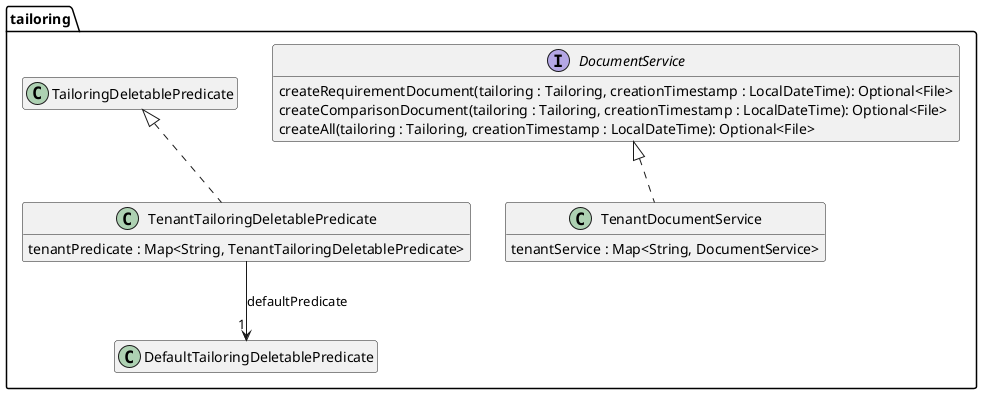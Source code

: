 @startuml Ebene3.png
hide empty members

package tailoring {

    interface DocumentService {
        createRequirementDocument(tailoring : Tailoring, creationTimestamp : LocalDateTime): Optional<File>
        createComparisonDocument(tailoring : Tailoring, creationTimestamp : LocalDateTime): Optional<File>
        createAll(tailoring : Tailoring, creationTimestamp : LocalDateTime): Optional<File>
    }

    class TenantDocumentService {
        tenantService : Map<String, DocumentService>
    }
    DocumentService <|.. TenantDocumentService

    class TenantTailoringDeletablePredicate {
        tenantPredicate : Map<String, TenantTailoringDeletablePredicate>
    }
    TailoringDeletablePredicate <|.. TenantTailoringDeletablePredicate
    TenantTailoringDeletablePredicate --> "1" DefaultTailoringDeletablePredicate : defaultPredicate

}
@enduml